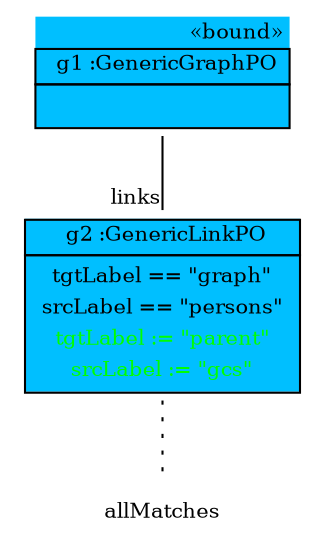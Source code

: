 graph ObjectDiagram {
   node [shape = none, fontsize = 10];
   edge [fontsize = 10];

g1 [label=<<table border='0' cellborder='1' cellspacing='0' color='black' bgcolor='deepskyblue'> <tr> <td border='0' align='right'><font color='black'>&#171;bound&#187;</font></td></tr> <tr> <td align='center'> <font color='black'> g1 :GenericGraphPO </font></td></tr> <tr> <td align='left'> <table border='0' cellborder='0' cellspacing='0' color='black'> <tr> <td>  </td></tr></table></td></tr></table>>];
g2 [label=<<table border='0' cellborder='1' cellspacing='0' color='black' bgcolor='deepskyblue'>  <tr> <td align='center'> <font color='black'> g2 :GenericLinkPO </font></td></tr> <tr> <td align='left'> <table border='0' cellborder='0' cellspacing='0' color='black'> <tr><td><font color='black'> tgtLabel == "graph" </font></td></tr><tr><td><font color='black'> srcLabel == "persons" </font></td></tr><tr><td><font color='green'> tgtLabel := "parent" </font></td></tr><tr><td><font color='green'> srcLabel := "gcs" </font></td></tr></table></td></tr></table>>];
allMatches_g2 [label=allMatches];

g2 -- allMatches_g2 [style="dotted"];
g1 -- g2 [headlabel = "links" taillabel = "" color="black" fontcolor="black"];
}
